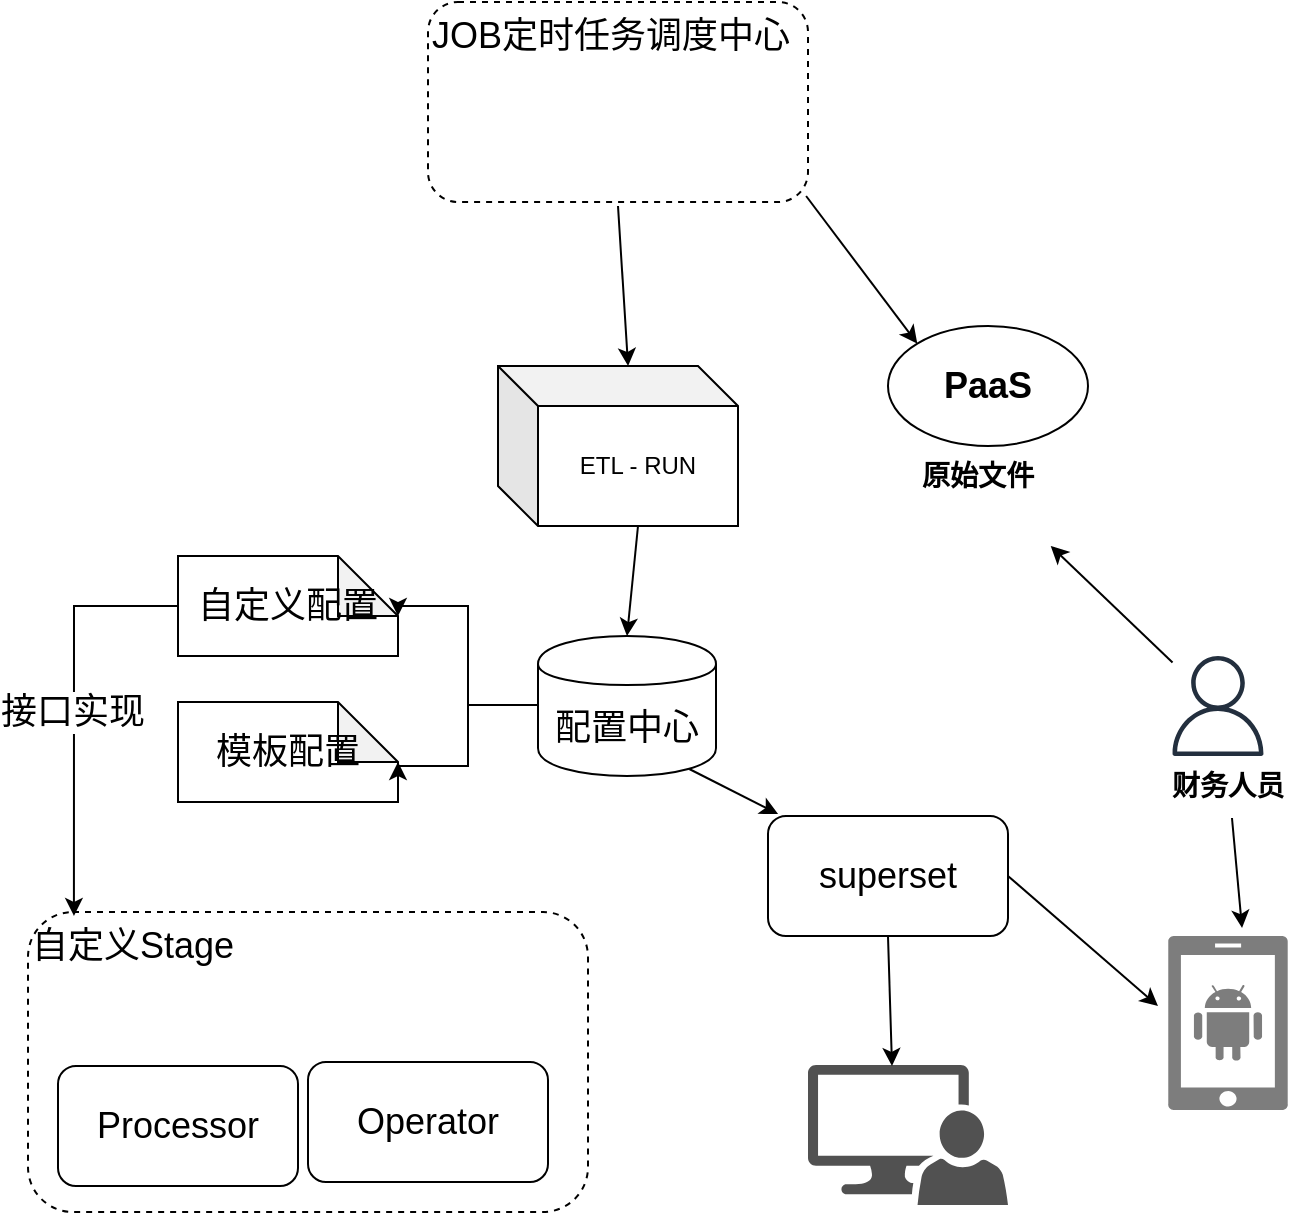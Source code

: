 <mxfile version="10.7.9" type="github"><diagram id="p-VdBDM6QbBlG-u9aDeD" name="Page-1"><mxGraphModel dx="840" dy="489" grid="1" gridSize="10" guides="1" tooltips="1" connect="1" arrows="1" fold="1" page="1" pageScale="1" pageWidth="827" pageHeight="1169" math="0" shadow="0"><root><mxCell id="0"/><mxCell id="1" parent="0"/><mxCell id="Vm_BeNpU-m3-2hRjR1Nn-1" value="" style="outlineConnect=0;fontColor=#232F3E;gradientColor=none;fillColor=#232F3E;strokeColor=none;dashed=0;verticalLabelPosition=bottom;verticalAlign=top;align=center;html=1;fontSize=12;fontStyle=0;aspect=fixed;pointerEvents=1;shape=mxgraph.aws4.user;" vertex="1" parent="1"><mxGeometry x="630" y="425" width="50" height="50" as="geometry"/></mxCell><mxCell id="Vm_BeNpU-m3-2hRjR1Nn-2" value="&lt;h2&gt;&lt;font style=&quot;vertical-align: inherit&quot;&gt;&lt;font style=&quot;vertical-align: inherit&quot;&gt;PaaS&lt;/font&gt;&lt;/font&gt;&lt;/h2&gt;" style="ellipse;whiteSpace=wrap;html=1;" vertex="1" parent="1"><mxGeometry x="490" y="260" width="100" height="60" as="geometry"/></mxCell><mxCell id="Vm_BeNpU-m3-2hRjR1Nn-3" value="&lt;h3&gt;原始文件&lt;/h3&gt;&lt;br&gt;" style="text;html=1;resizable=0;points=[];autosize=1;align=left;verticalAlign=top;spacingTop=-4;" vertex="1" parent="1"><mxGeometry x="505" y="310" width="70" height="60" as="geometry"/></mxCell><mxCell id="Vm_BeNpU-m3-2hRjR1Nn-6" value="" style="endArrow=classic;html=1;" edge="1" parent="1" source="Vm_BeNpU-m3-2hRjR1Nn-1" target="Vm_BeNpU-m3-2hRjR1Nn-3"><mxGeometry width="50" height="50" relative="1" as="geometry"><mxPoint x="615" y="340" as="sourcePoint"/><mxPoint x="657" y="280" as="targetPoint"/></mxGeometry></mxCell><mxCell id="Vm_BeNpU-m3-2hRjR1Nn-7" value="JOB定时任务调度中心" style="rounded=1;whiteSpace=wrap;html=1;fontSize=18;dashed=1;align=left;verticalAlign=top;" vertex="1" parent="1"><mxGeometry x="260" y="98" width="190" height="100" as="geometry"/></mxCell><mxCell id="Vm_BeNpU-m3-2hRjR1Nn-8" value="" style="shape=image;html=1;verticalAlign=top;verticalLabelPosition=bottom;labelBackgroundColor=#ffffff;imageAspect=0;aspect=fixed;image=https://cdn4.iconfinder.com/data/icons/small-n-flat/24/user-alt-128.png;fontSize=18;align=center;" vertex="1" parent="1"><mxGeometry x="370" y="130" width="68" height="68" as="geometry"/></mxCell><mxCell id="Vm_BeNpU-m3-2hRjR1Nn-11" value="" style="endArrow=classic;html=1;exitX=0.995;exitY=0.97;exitDx=0;exitDy=0;exitPerimeter=0;entryX=0;entryY=0;entryDx=0;entryDy=0;" edge="1" parent="1" source="Vm_BeNpU-m3-2hRjR1Nn-7" target="Vm_BeNpU-m3-2hRjR1Nn-2"><mxGeometry width="50" height="50" relative="1" as="geometry"><mxPoint x="430" y="260" as="sourcePoint"/><mxPoint x="480" y="210" as="targetPoint"/></mxGeometry></mxCell><mxCell id="Vm_BeNpU-m3-2hRjR1Nn-12" value="ETL - RUN" style="shape=cube;whiteSpace=wrap;html=1;boundedLbl=1;backgroundOutline=1;darkOpacity=0.05;darkOpacity2=0.1;" vertex="1" parent="1"><mxGeometry x="295" y="280" width="120" height="80" as="geometry"/></mxCell><mxCell id="Vm_BeNpU-m3-2hRjR1Nn-13" value="" style="endArrow=classic;html=1;entryX=0.542;entryY=0;entryDx=0;entryDy=0;entryPerimeter=0;" edge="1" parent="1" target="Vm_BeNpU-m3-2hRjR1Nn-12"><mxGeometry width="50" height="50" relative="1" as="geometry"><mxPoint x="355" y="200" as="sourcePoint"/><mxPoint x="370" y="210" as="targetPoint"/></mxGeometry></mxCell><mxCell id="Vm_BeNpU-m3-2hRjR1Nn-14" value="配置中心" style="shape=cylinder;whiteSpace=wrap;html=1;boundedLbl=1;backgroundOutline=1;fontSize=18;align=center;" vertex="1" parent="1"><mxGeometry x="315" y="415" width="89" height="70" as="geometry"/></mxCell><mxCell id="Vm_BeNpU-m3-2hRjR1Nn-15" value="" style="endArrow=classic;html=1;entryX=0.5;entryY=0;entryDx=0;entryDy=0;exitX=0;exitY=0;exitDx=70;exitDy=80;exitPerimeter=0;" edge="1" parent="1" source="Vm_BeNpU-m3-2hRjR1Nn-12" target="Vm_BeNpU-m3-2hRjR1Nn-14"><mxGeometry width="50" height="50" relative="1" as="geometry"><mxPoint x="320" y="415" as="sourcePoint"/><mxPoint x="370" y="365" as="targetPoint"/></mxGeometry></mxCell><mxCell id="Vm_BeNpU-m3-2hRjR1Nn-16" value="自定义配置" style="shape=note;whiteSpace=wrap;html=1;backgroundOutline=1;darkOpacity=0.05;fontSize=18;align=center;" vertex="1" parent="1"><mxGeometry x="135" y="375" width="110" height="50" as="geometry"/></mxCell><mxCell id="Vm_BeNpU-m3-2hRjR1Nn-17" value="模板配置" style="shape=note;whiteSpace=wrap;html=1;backgroundOutline=1;darkOpacity=0.05;fontSize=18;align=center;" vertex="1" parent="1"><mxGeometry x="135" y="448" width="110" height="50" as="geometry"/></mxCell><mxCell id="Vm_BeNpU-m3-2hRjR1Nn-18" style="edgeStyle=orthogonalEdgeStyle;rounded=0;orthogonalLoop=1;jettySize=auto;html=1;fontSize=18;entryX=0;entryY=0;entryDx=110;entryDy=30;entryPerimeter=0;" edge="1" parent="1" target="Vm_BeNpU-m3-2hRjR1Nn-16"><mxGeometry relative="1" as="geometry"><mxPoint x="315" y="449.5" as="sourcePoint"/><mxPoint x="250" y="400" as="targetPoint"/><Array as="points"><mxPoint x="280" y="450"/><mxPoint x="280" y="400"/><mxPoint x="245" y="400"/></Array></mxGeometry></mxCell><mxCell id="Vm_BeNpU-m3-2hRjR1Nn-19" style="edgeStyle=orthogonalEdgeStyle;rounded=0;orthogonalLoop=1;jettySize=auto;html=1;fontSize=18;entryX=0;entryY=0;entryDx=110;entryDy=30;entryPerimeter=0;" edge="1" parent="1" target="Vm_BeNpU-m3-2hRjR1Nn-17"><mxGeometry relative="1" as="geometry"><mxPoint x="315" y="449.5" as="sourcePoint"/><mxPoint x="250" y="480" as="targetPoint"/><Array as="points"><mxPoint x="280" y="450"/><mxPoint x="280" y="480"/><mxPoint x="245" y="480"/></Array></mxGeometry></mxCell><mxCell id="Vm_BeNpU-m3-2hRjR1Nn-22" value="自定义Stage" style="rounded=1;whiteSpace=wrap;html=1;fontSize=18;dashed=1;align=left;verticalAlign=top;" vertex="1" parent="1"><mxGeometry x="60" y="553" width="280" height="150" as="geometry"/></mxCell><mxCell id="Vm_BeNpU-m3-2hRjR1Nn-23" value="" style="shape=image;html=1;verticalAlign=top;verticalLabelPosition=bottom;labelBackgroundColor=#ffffff;imageAspect=0;aspect=fixed;image=https://cdn4.iconfinder.com/data/icons/small-n-flat/24/user-alt-128.png;fontSize=18;align=center;" vertex="1" parent="1"><mxGeometry x="261" y="553" width="68" height="68" as="geometry"/></mxCell><mxCell id="Vm_BeNpU-m3-2hRjR1Nn-24" value="Processor" style="rounded=1;whiteSpace=wrap;html=1;fontSize=18;" vertex="1" parent="1"><mxGeometry x="75" y="630" width="120" height="60" as="geometry"/></mxCell><mxCell id="Vm_BeNpU-m3-2hRjR1Nn-25" value="Operator" style="rounded=1;whiteSpace=wrap;html=1;fontSize=18;" vertex="1" parent="1"><mxGeometry x="200" y="628" width="120" height="60" as="geometry"/></mxCell><mxCell id="Vm_BeNpU-m3-2hRjR1Nn-26" style="edgeStyle=orthogonalEdgeStyle;rounded=0;orthogonalLoop=1;jettySize=auto;html=1;fontSize=18;entryX=0.082;entryY=0.013;entryDx=0;entryDy=0;entryPerimeter=0;" edge="1" parent="1" target="Vm_BeNpU-m3-2hRjR1Nn-22"><mxGeometry relative="1" as="geometry"><mxPoint x="85" y="530" as="targetPoint"/><mxPoint x="135" y="378" as="sourcePoint"/><Array as="points"><mxPoint x="135" y="400"/><mxPoint x="83" y="400"/></Array></mxGeometry></mxCell><mxCell id="Vm_BeNpU-m3-2hRjR1Nn-27" value="接口实现" style="text;html=1;resizable=0;points=[];align=center;verticalAlign=middle;labelBackgroundColor=#ffffff;fontSize=18;" vertex="1" connectable="0" parent="Vm_BeNpU-m3-2hRjR1Nn-26"><mxGeometry x="0.11" y="-1" relative="1" as="geometry"><mxPoint as="offset"/></mxGeometry></mxCell><mxCell id="Vm_BeNpU-m3-2hRjR1Nn-28" value="&lt;h3&gt;财务人员&lt;/h3&gt;" style="text;html=1;resizable=0;points=[];autosize=1;align=left;verticalAlign=top;spacingTop=-4;" vertex="1" parent="1"><mxGeometry x="630" y="465" width="70" height="40" as="geometry"/></mxCell><mxCell id="Vm_BeNpU-m3-2hRjR1Nn-29" value="superset" style="rounded=1;whiteSpace=wrap;html=1;fontSize=18;" vertex="1" parent="1"><mxGeometry x="430" y="505" width="120" height="60" as="geometry"/></mxCell><mxCell id="Vm_BeNpU-m3-2hRjR1Nn-30" value="" style="endArrow=classic;html=1;entryX=0.042;entryY=-0.017;entryDx=0;entryDy=0;entryPerimeter=0;exitX=0.85;exitY=0.95;exitDx=0;exitDy=0;exitPerimeter=0;" edge="1" parent="1" source="Vm_BeNpU-m3-2hRjR1Nn-14" target="Vm_BeNpU-m3-2hRjR1Nn-29"><mxGeometry width="50" height="50" relative="1" as="geometry"><mxPoint x="400" y="523" as="sourcePoint"/><mxPoint x="450" y="473" as="targetPoint"/></mxGeometry></mxCell><mxCell id="Vm_BeNpU-m3-2hRjR1Nn-31" value="" style="pointerEvents=1;shadow=0;dashed=0;html=1;strokeColor=none;labelPosition=center;verticalLabelPosition=bottom;verticalAlign=top;align=center;shape=mxgraph.mscae.enterprise.android_phone;fillColor=#7D7D7D;" vertex="1" parent="1"><mxGeometry x="630" y="565" width="60" height="87" as="geometry"/></mxCell><mxCell id="Vm_BeNpU-m3-2hRjR1Nn-32" value="" style="shadow=0;dashed=0;html=1;labelPosition=center;verticalLabelPosition=bottom;verticalAlign=top;align=center;strokeColor=none;shape=mxgraph.mscae.system_center.admin_console;fillColor=#515151;strokeColor=none;pointerEvents=1;" vertex="1" parent="1"><mxGeometry x="450" y="629.5" width="100" height="70" as="geometry"/></mxCell><mxCell id="Vm_BeNpU-m3-2hRjR1Nn-35" value="" style="endArrow=classic;html=1;entryX=0.42;entryY=0.007;entryDx=0;entryDy=0;entryPerimeter=0;exitX=0.5;exitY=1;exitDx=0;exitDy=0;" edge="1" parent="1" source="Vm_BeNpU-m3-2hRjR1Nn-29" target="Vm_BeNpU-m3-2hRjR1Nn-32"><mxGeometry width="50" height="50" relative="1" as="geometry"><mxPoint x="465" y="622.5" as="sourcePoint"/><mxPoint x="515" y="572.5" as="targetPoint"/></mxGeometry></mxCell><mxCell id="Vm_BeNpU-m3-2hRjR1Nn-36" value="" style="endArrow=classic;html=1;exitX=1;exitY=0.5;exitDx=0;exitDy=0;" edge="1" parent="1" source="Vm_BeNpU-m3-2hRjR1Nn-29"><mxGeometry width="50" height="50" relative="1" as="geometry"><mxPoint x="565" y="578" as="sourcePoint"/><mxPoint x="625" y="600" as="targetPoint"/></mxGeometry></mxCell><mxCell id="Vm_BeNpU-m3-2hRjR1Nn-37" value="" style="endArrow=classic;html=1;entryX=0.617;entryY=-0.046;entryDx=0;entryDy=0;entryPerimeter=0;exitX=0.457;exitY=1.025;exitDx=0;exitDy=0;exitPerimeter=0;" edge="1" parent="1" source="Vm_BeNpU-m3-2hRjR1Nn-28" target="Vm_BeNpU-m3-2hRjR1Nn-31"><mxGeometry width="50" height="50" relative="1" as="geometry"><mxPoint x="710" y="540" as="sourcePoint"/><mxPoint x="760" y="490" as="targetPoint"/></mxGeometry></mxCell></root></mxGraphModel></diagram></mxfile>
